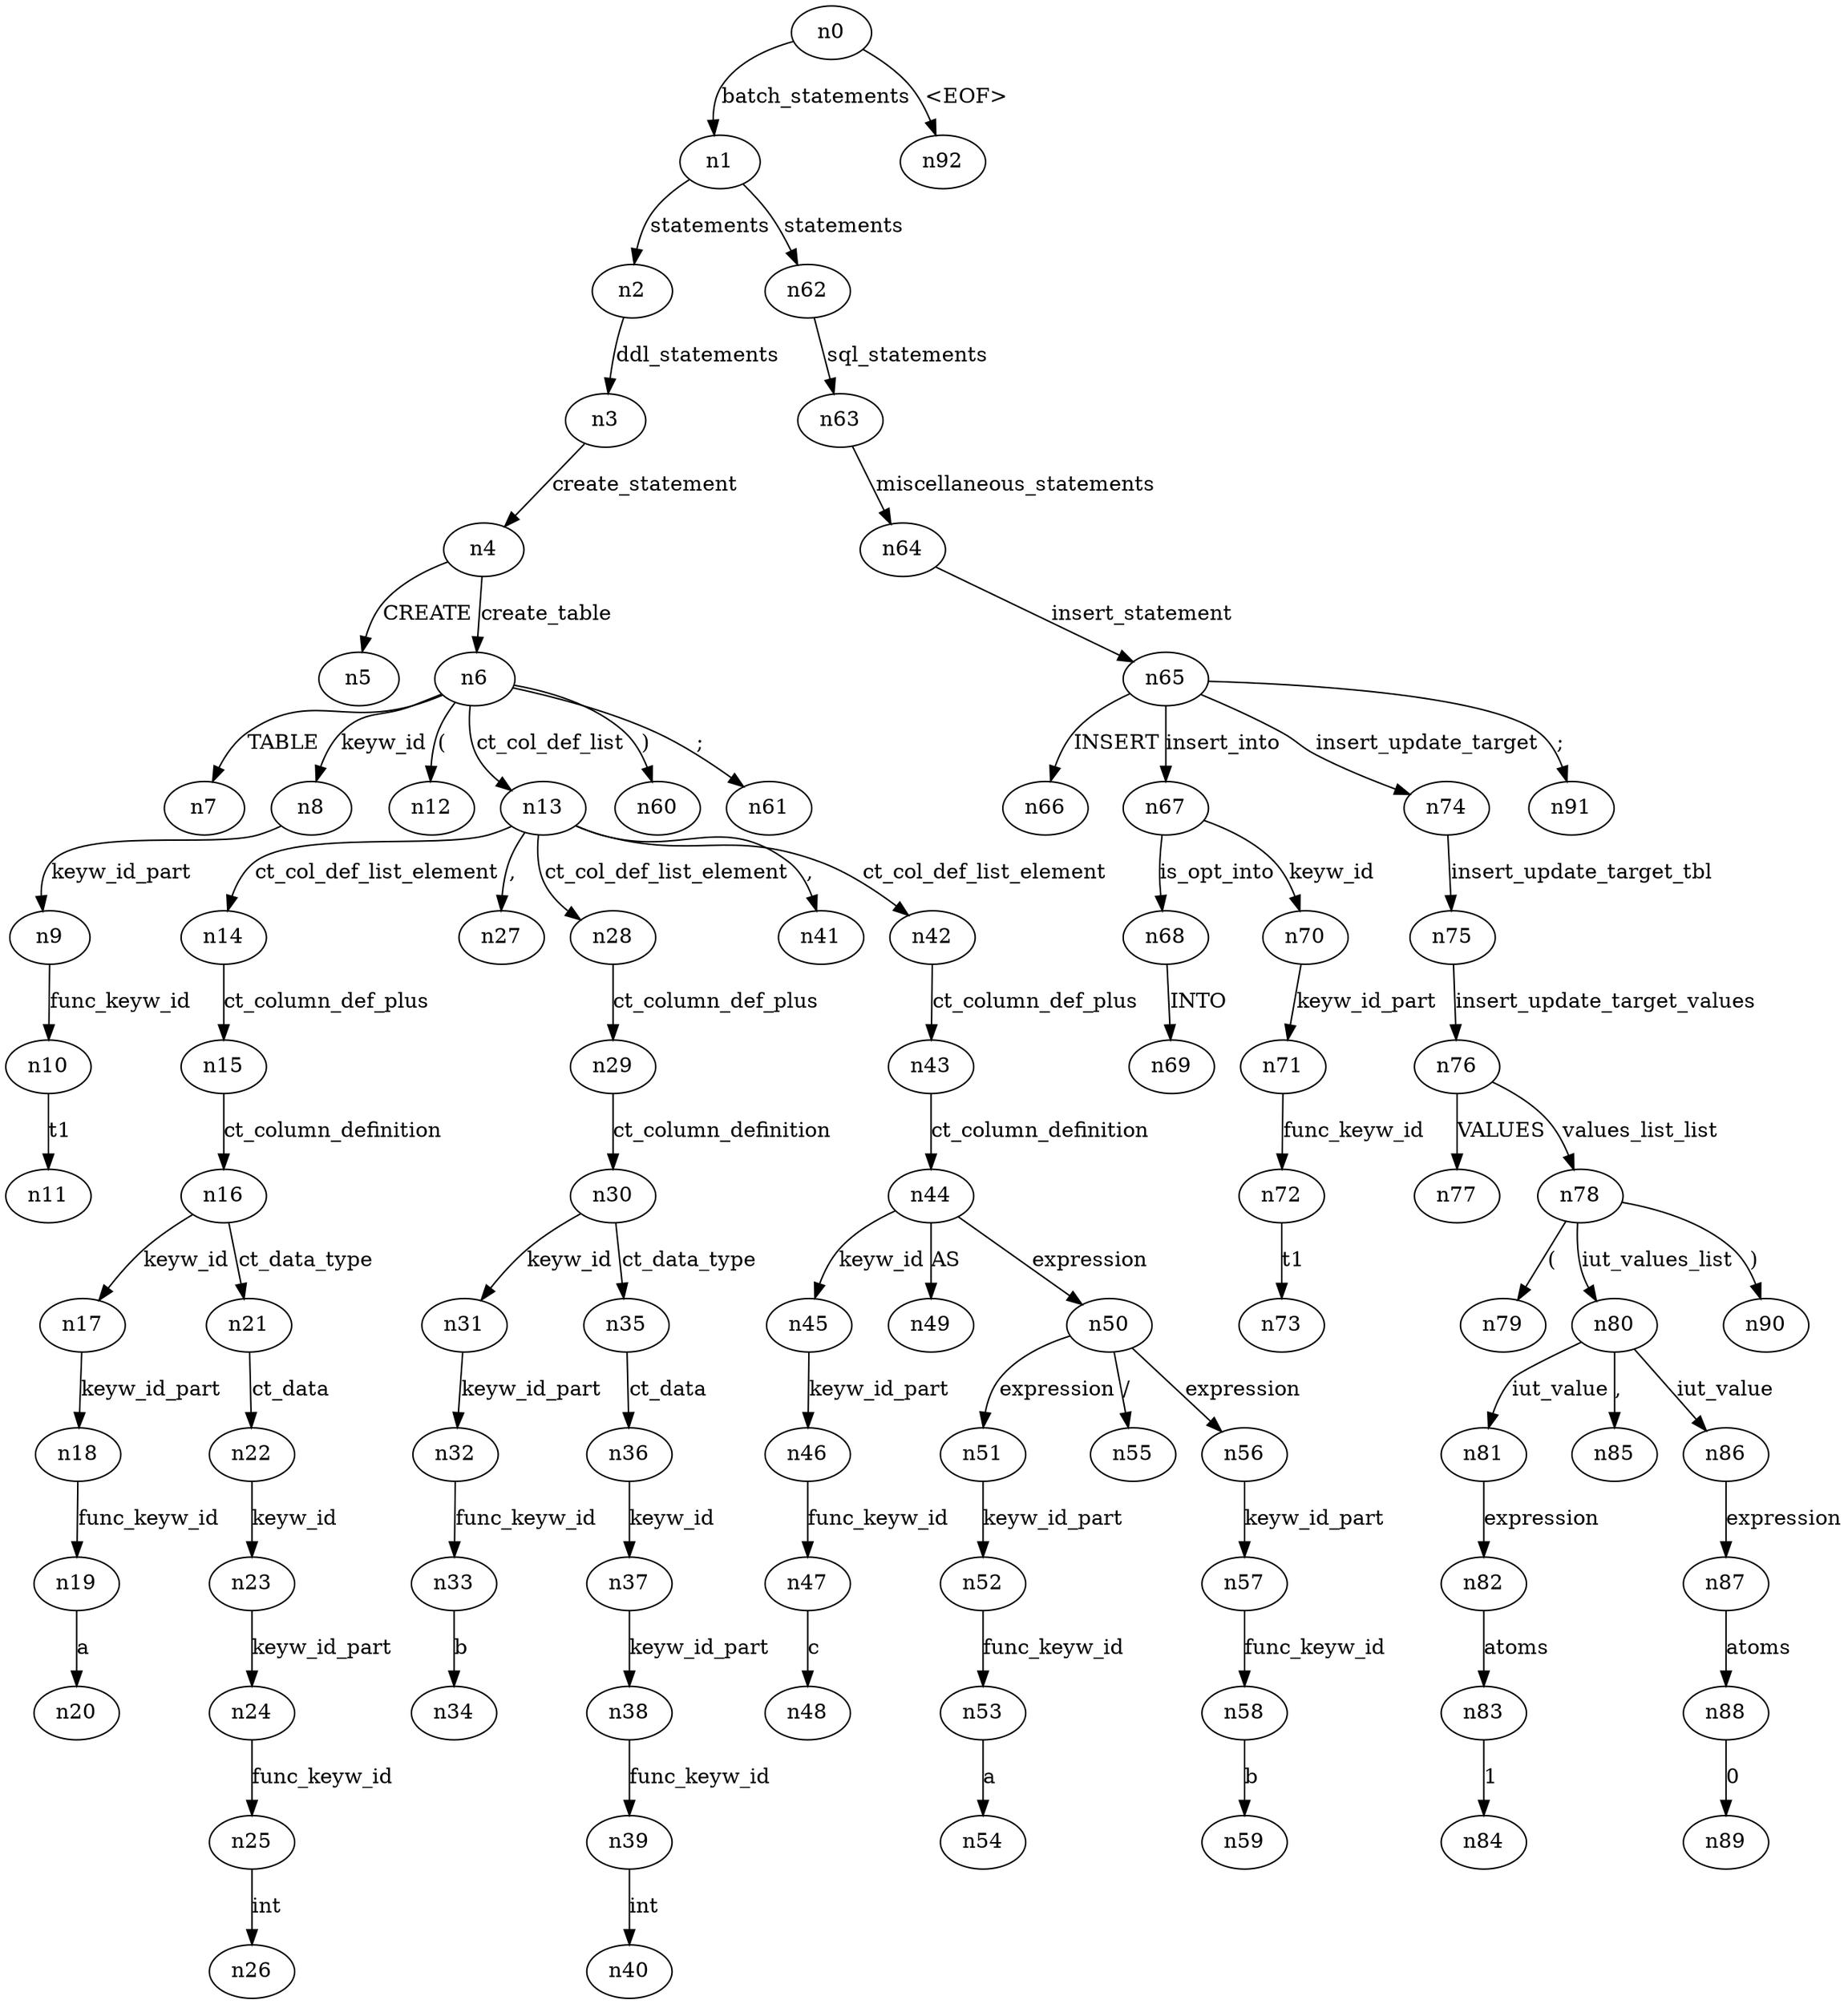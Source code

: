 digraph ParseTree {
  n0 -> n1 [label="batch_statements"];
  n1 -> n2 [label="statements"];
  n2 -> n3 [label="ddl_statements"];
  n3 -> n4 [label="create_statement"];
  n4 -> n5 [label="CREATE"];
  n4 -> n6 [label="create_table"];
  n6 -> n7 [label="TABLE"];
  n6 -> n8 [label="keyw_id"];
  n8 -> n9 [label="keyw_id_part"];
  n9 -> n10 [label="func_keyw_id"];
  n10 -> n11 [label="t1"];
  n6 -> n12 [label="("];
  n6 -> n13 [label="ct_col_def_list"];
  n13 -> n14 [label="ct_col_def_list_element"];
  n14 -> n15 [label="ct_column_def_plus"];
  n15 -> n16 [label="ct_column_definition"];
  n16 -> n17 [label="keyw_id"];
  n17 -> n18 [label="keyw_id_part"];
  n18 -> n19 [label="func_keyw_id"];
  n19 -> n20 [label="a"];
  n16 -> n21 [label="ct_data_type"];
  n21 -> n22 [label="ct_data"];
  n22 -> n23 [label="keyw_id"];
  n23 -> n24 [label="keyw_id_part"];
  n24 -> n25 [label="func_keyw_id"];
  n25 -> n26 [label="int"];
  n13 -> n27 [label=","];
  n13 -> n28 [label="ct_col_def_list_element"];
  n28 -> n29 [label="ct_column_def_plus"];
  n29 -> n30 [label="ct_column_definition"];
  n30 -> n31 [label="keyw_id"];
  n31 -> n32 [label="keyw_id_part"];
  n32 -> n33 [label="func_keyw_id"];
  n33 -> n34 [label="b"];
  n30 -> n35 [label="ct_data_type"];
  n35 -> n36 [label="ct_data"];
  n36 -> n37 [label="keyw_id"];
  n37 -> n38 [label="keyw_id_part"];
  n38 -> n39 [label="func_keyw_id"];
  n39 -> n40 [label="int"];
  n13 -> n41 [label=","];
  n13 -> n42 [label="ct_col_def_list_element"];
  n42 -> n43 [label="ct_column_def_plus"];
  n43 -> n44 [label="ct_column_definition"];
  n44 -> n45 [label="keyw_id"];
  n45 -> n46 [label="keyw_id_part"];
  n46 -> n47 [label="func_keyw_id"];
  n47 -> n48 [label="c"];
  n44 -> n49 [label="AS"];
  n44 -> n50 [label="expression"];
  n50 -> n51 [label="expression"];
  n51 -> n52 [label="keyw_id_part"];
  n52 -> n53 [label="func_keyw_id"];
  n53 -> n54 [label="a"];
  n50 -> n55 [label="/"];
  n50 -> n56 [label="expression"];
  n56 -> n57 [label="keyw_id_part"];
  n57 -> n58 [label="func_keyw_id"];
  n58 -> n59 [label="b"];
  n6 -> n60 [label=")"];
  n6 -> n61 [label=";"];
  n1 -> n62 [label="statements"];
  n62 -> n63 [label="sql_statements"];
  n63 -> n64 [label="miscellaneous_statements"];
  n64 -> n65 [label="insert_statement"];
  n65 -> n66 [label="INSERT"];
  n65 -> n67 [label="insert_into"];
  n67 -> n68 [label="is_opt_into"];
  n68 -> n69 [label="INTO"];
  n67 -> n70 [label="keyw_id"];
  n70 -> n71 [label="keyw_id_part"];
  n71 -> n72 [label="func_keyw_id"];
  n72 -> n73 [label="t1"];
  n65 -> n74 [label="insert_update_target"];
  n74 -> n75 [label="insert_update_target_tbl"];
  n75 -> n76 [label="insert_update_target_values"];
  n76 -> n77 [label="VALUES"];
  n76 -> n78 [label="values_list_list"];
  n78 -> n79 [label="("];
  n78 -> n80 [label="iut_values_list"];
  n80 -> n81 [label="iut_value"];
  n81 -> n82 [label="expression"];
  n82 -> n83 [label="atoms"];
  n83 -> n84 [label="1"];
  n80 -> n85 [label=","];
  n80 -> n86 [label="iut_value"];
  n86 -> n87 [label="expression"];
  n87 -> n88 [label="atoms"];
  n88 -> n89 [label="0"];
  n78 -> n90 [label=")"];
  n65 -> n91 [label=";"];
  n0 -> n92 [label="<EOF>"];
}